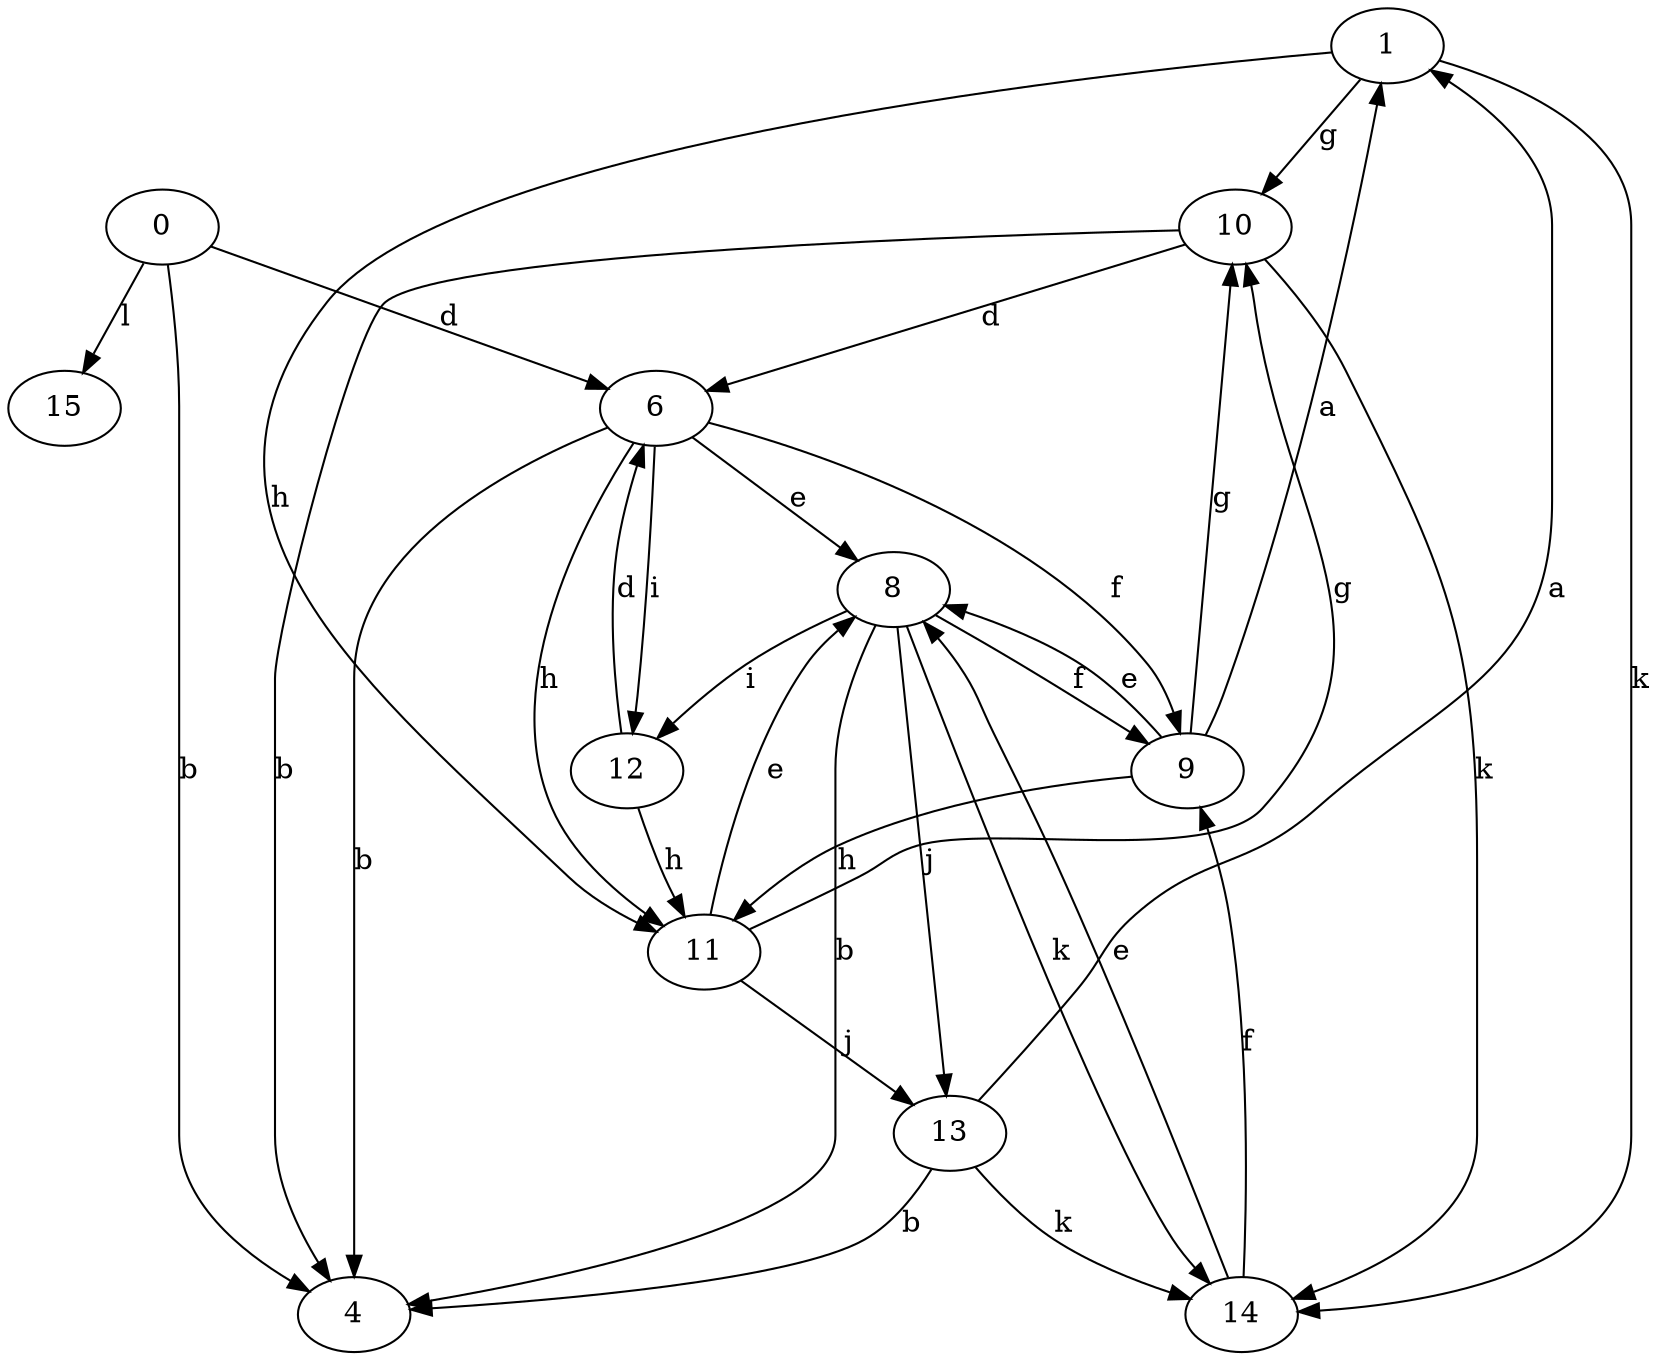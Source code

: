 strict digraph  {
1;
0;
4;
6;
8;
9;
10;
11;
12;
13;
14;
15;
1 -> 10  [label=g];
1 -> 11  [label=h];
1 -> 14  [label=k];
0 -> 4  [label=b];
0 -> 6  [label=d];
0 -> 15  [label=l];
6 -> 4  [label=b];
6 -> 8  [label=e];
6 -> 9  [label=f];
6 -> 11  [label=h];
6 -> 12  [label=i];
8 -> 4  [label=b];
8 -> 9  [label=f];
8 -> 12  [label=i];
8 -> 13  [label=j];
8 -> 14  [label=k];
9 -> 1  [label=a];
9 -> 8  [label=e];
9 -> 10  [label=g];
9 -> 11  [label=h];
10 -> 4  [label=b];
10 -> 6  [label=d];
10 -> 14  [label=k];
11 -> 8  [label=e];
11 -> 10  [label=g];
11 -> 13  [label=j];
12 -> 6  [label=d];
12 -> 11  [label=h];
13 -> 1  [label=a];
13 -> 4  [label=b];
13 -> 14  [label=k];
14 -> 8  [label=e];
14 -> 9  [label=f];
}
